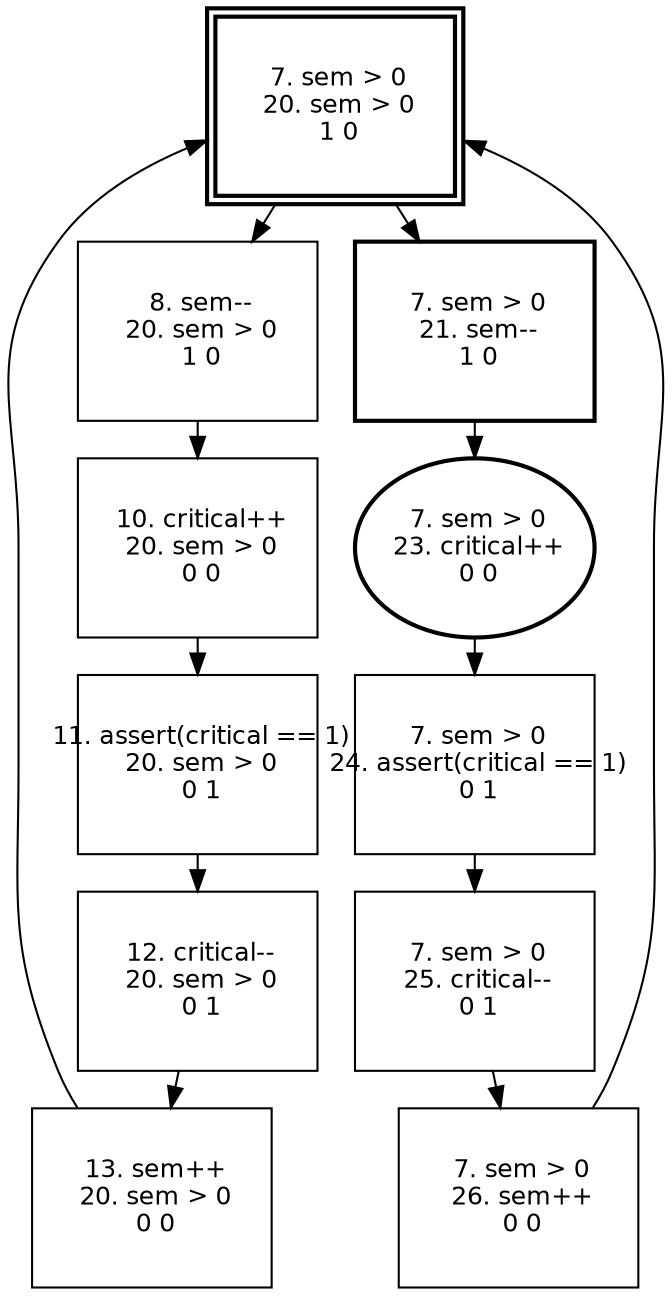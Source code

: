 digraph "" {
  graph [size="16,12",ranksep=.25];               
  node [shape=box,fontname=Helvetica,fontsize=12];
  node [width=1.6,height=1.2,fixedsize=true];     
 0 [label=" 7. sem > 0\n 20. sem > 0\n 1 0\n" peripheries = 2  style = bold ];
 1 [label=" 8. sem--\n 20. sem > 0\n 1 0\n"];
 2 [label=" 10. critical++\n 20. sem > 0\n 0 0\n"];
 3 [label=" 11. assert(critical == 1)\n 20. sem > 0\n 0 1\n"];
 4 [label=" 12. critical--\n 20. sem > 0\n 0 1\n"];
 5 [label=" 13. sem++\n 20. sem > 0\n 0 0\n"];
 6 [label=" 7. sem > 0\n 21. sem--\n 1 0\n" style = bold ];
 7 [label=" 7. sem > 0\n 23. critical++\n 0 0\n" shape = ellipse  style = bold ];
 8 [label=" 7. sem > 0\n 24. assert(critical == 1)\n 0 1\n"];
 9 [label=" 7. sem > 0\n 25. critical--\n 0 1\n"];
 10 [label=" 7. sem > 0\n 26. sem++\n 0 0\n"];
 0 -> 1;
 1 -> 2;
 2 -> 3;
 3 -> 4;
 4 -> 5;
 5 -> 0;
 0 -> 6;
 6 -> 7;
 7 -> 8;
 8 -> 9;
 9 -> 10;
 10 -> 0;
}
